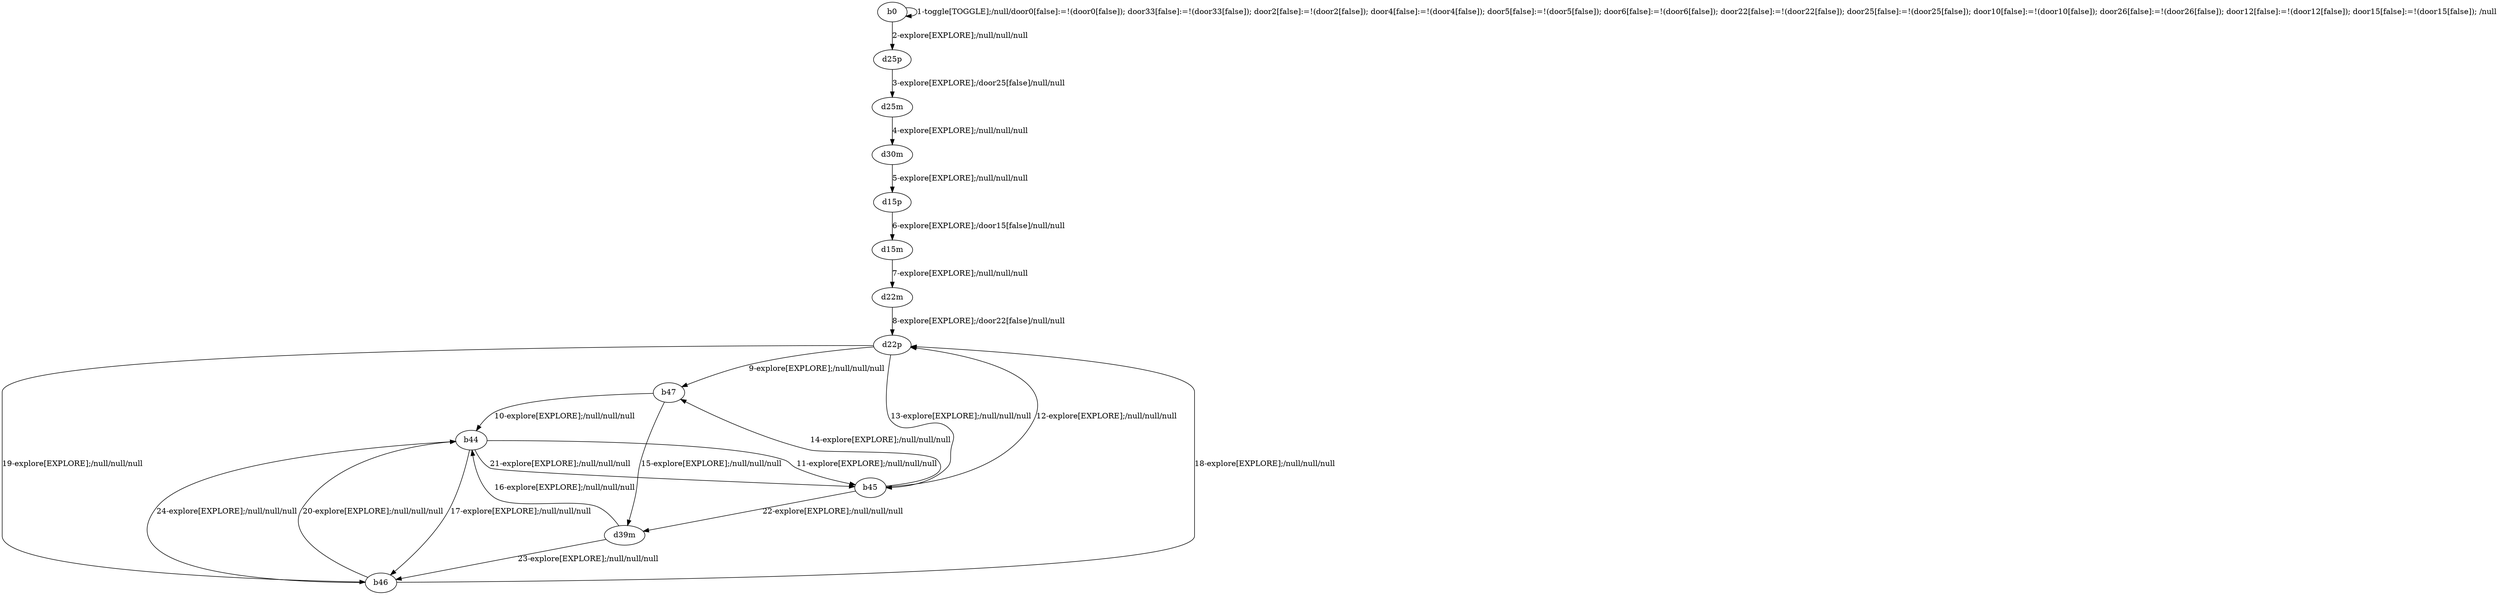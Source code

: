 # Total number of goals covered by this test: 1
# d39m --> b46

digraph g {
"b0" -> "b0" [label = "1-toggle[TOGGLE];/null/door0[false]:=!(door0[false]); door33[false]:=!(door33[false]); door2[false]:=!(door2[false]); door4[false]:=!(door4[false]); door5[false]:=!(door5[false]); door6[false]:=!(door6[false]); door22[false]:=!(door22[false]); door25[false]:=!(door25[false]); door10[false]:=!(door10[false]); door26[false]:=!(door26[false]); door12[false]:=!(door12[false]); door15[false]:=!(door15[false]); /null"];
"b0" -> "d25p" [label = "2-explore[EXPLORE];/null/null/null"];
"d25p" -> "d25m" [label = "3-explore[EXPLORE];/door25[false]/null/null"];
"d25m" -> "d30m" [label = "4-explore[EXPLORE];/null/null/null"];
"d30m" -> "d15p" [label = "5-explore[EXPLORE];/null/null/null"];
"d15p" -> "d15m" [label = "6-explore[EXPLORE];/door15[false]/null/null"];
"d15m" -> "d22m" [label = "7-explore[EXPLORE];/null/null/null"];
"d22m" -> "d22p" [label = "8-explore[EXPLORE];/door22[false]/null/null"];
"d22p" -> "b47" [label = "9-explore[EXPLORE];/null/null/null"];
"b47" -> "b44" [label = "10-explore[EXPLORE];/null/null/null"];
"b44" -> "b45" [label = "11-explore[EXPLORE];/null/null/null"];
"b45" -> "d22p" [label = "12-explore[EXPLORE];/null/null/null"];
"d22p" -> "b45" [label = "13-explore[EXPLORE];/null/null/null"];
"b45" -> "b47" [label = "14-explore[EXPLORE];/null/null/null"];
"b47" -> "d39m" [label = "15-explore[EXPLORE];/null/null/null"];
"d39m" -> "b44" [label = "16-explore[EXPLORE];/null/null/null"];
"b44" -> "b46" [label = "17-explore[EXPLORE];/null/null/null"];
"b46" -> "d22p" [label = "18-explore[EXPLORE];/null/null/null"];
"d22p" -> "b46" [label = "19-explore[EXPLORE];/null/null/null"];
"b46" -> "b44" [label = "20-explore[EXPLORE];/null/null/null"];
"b44" -> "b45" [label = "21-explore[EXPLORE];/null/null/null"];
"b45" -> "d39m" [label = "22-explore[EXPLORE];/null/null/null"];
"d39m" -> "b46" [label = "23-explore[EXPLORE];/null/null/null"];
"b46" -> "b44" [label = "24-explore[EXPLORE];/null/null/null"];
}